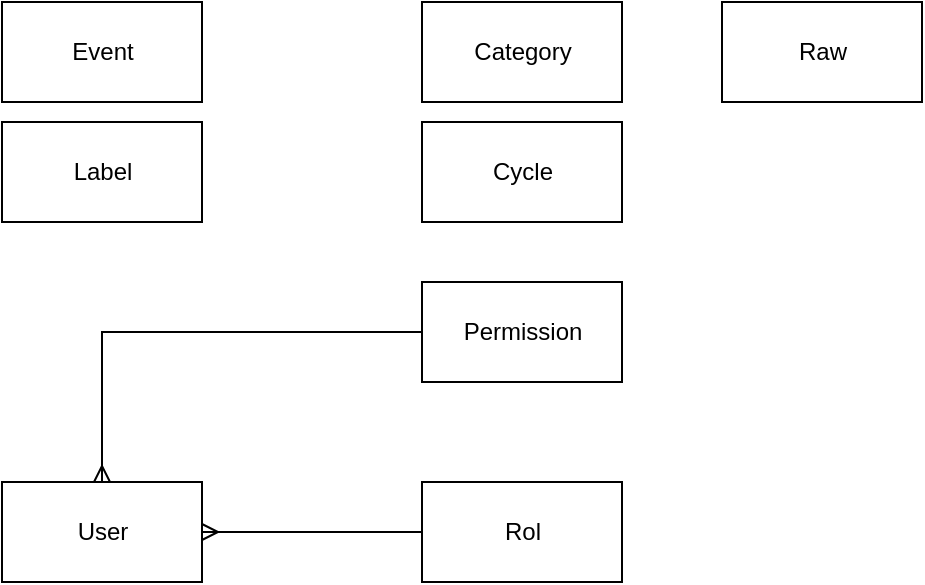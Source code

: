 <mxfile version="16.1.2" type="device"><diagram id="dimDmJARmrX6zqHIqaQY" name="Página-1"><mxGraphModel dx="1106" dy="900" grid="1" gridSize="10" guides="1" tooltips="1" connect="1" arrows="1" fold="1" page="1" pageScale="1" pageWidth="827" pageHeight="1169" math="0" shadow="0"><root><mxCell id="0"/><mxCell id="1" parent="0"/><mxCell id="e5xdJ6iYLWKCU6sYTIEb-1" value="Category" style="html=1;dashed=0;whitespace=wrap;" vertex="1" parent="1"><mxGeometry x="330" y="40" width="100" height="50" as="geometry"/></mxCell><mxCell id="e5xdJ6iYLWKCU6sYTIEb-2" value="Cycle" style="html=1;dashed=0;whitespace=wrap;" vertex="1" parent="1"><mxGeometry x="330" y="100" width="100" height="50" as="geometry"/></mxCell><mxCell id="e5xdJ6iYLWKCU6sYTIEb-3" value="Event" style="html=1;dashed=0;whitespace=wrap;" vertex="1" parent="1"><mxGeometry x="120" y="40" width="100" height="50" as="geometry"/></mxCell><mxCell id="e5xdJ6iYLWKCU6sYTIEb-5" value="Label" style="html=1;dashed=0;whitespace=wrap;" vertex="1" parent="1"><mxGeometry x="120" y="100" width="100" height="50" as="geometry"/></mxCell><mxCell id="e5xdJ6iYLWKCU6sYTIEb-10" style="edgeStyle=orthogonalEdgeStyle;rounded=0;orthogonalLoop=1;jettySize=auto;html=1;endArrow=ERmany;endFill=0;" edge="1" parent="1" source="e5xdJ6iYLWKCU6sYTIEb-6" target="e5xdJ6iYLWKCU6sYTIEb-8"><mxGeometry relative="1" as="geometry"/></mxCell><mxCell id="e5xdJ6iYLWKCU6sYTIEb-6" value="Permission" style="html=1;dashed=0;whitespace=wrap;" vertex="1" parent="1"><mxGeometry x="330" y="180" width="100" height="50" as="geometry"/></mxCell><mxCell id="e5xdJ6iYLWKCU6sYTIEb-9" style="edgeStyle=orthogonalEdgeStyle;rounded=0;orthogonalLoop=1;jettySize=auto;html=1;endArrow=ERmany;endFill=0;" edge="1" parent="1" source="e5xdJ6iYLWKCU6sYTIEb-7" target="e5xdJ6iYLWKCU6sYTIEb-8"><mxGeometry relative="1" as="geometry"/></mxCell><mxCell id="e5xdJ6iYLWKCU6sYTIEb-7" value="Rol" style="html=1;dashed=0;whitespace=wrap;" vertex="1" parent="1"><mxGeometry x="330" y="280" width="100" height="50" as="geometry"/></mxCell><mxCell id="e5xdJ6iYLWKCU6sYTIEb-8" value="User" style="html=1;dashed=0;whitespace=wrap;" vertex="1" parent="1"><mxGeometry x="120" y="280" width="100" height="50" as="geometry"/></mxCell><mxCell id="e5xdJ6iYLWKCU6sYTIEb-11" value="Raw" style="html=1;dashed=0;whitespace=wrap;" vertex="1" parent="1"><mxGeometry x="480" y="40" width="100" height="50" as="geometry"/></mxCell></root></mxGraphModel></diagram></mxfile>
